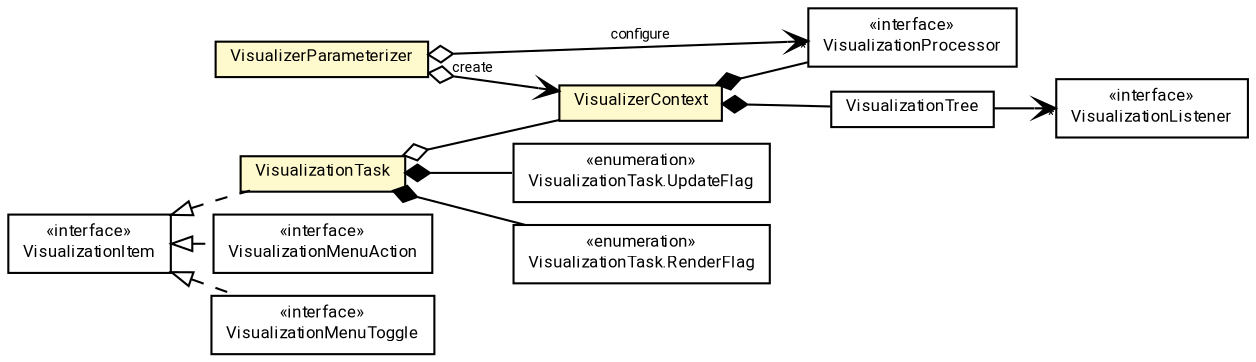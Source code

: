 #!/usr/local/bin/dot
#
# Class diagram 
# Generated by UMLGraph version R5_7_2-60-g0e99a6 (http://www.spinellis.gr/umlgraph/)
#

digraph G {
	graph [fontnames="svg"]
	edge [fontname="Roboto",fontsize=7,labelfontname="Roboto",labelfontsize=7,color="black"];
	node [fontname="Roboto",fontcolor="black",fontsize=8,shape=plaintext,margin=0,width=0,height=0];
	nodesep=0.15;
	ranksep=0.25;
	rankdir=LR;
	// de.lmu.ifi.dbs.elki.visualization.VisualizationListener
	c105717 [label=<<table title="de.lmu.ifi.dbs.elki.visualization.VisualizationListener" border="0" cellborder="1" cellspacing="0" cellpadding="2" href="VisualizationListener.html" target="_parent">
		<tr><td><table border="0" cellspacing="0" cellpadding="1">
		<tr><td align="center" balign="center"> &#171;interface&#187; </td></tr>
		<tr><td align="center" balign="center"> <font face="Roboto">VisualizationListener</font> </td></tr>
		</table></td></tr>
		</table>>, URL="VisualizationListener.html"];
	// de.lmu.ifi.dbs.elki.visualization.VisualizationMenuAction
	c105718 [label=<<table title="de.lmu.ifi.dbs.elki.visualization.VisualizationMenuAction" border="0" cellborder="1" cellspacing="0" cellpadding="2" href="VisualizationMenuAction.html" target="_parent">
		<tr><td><table border="0" cellspacing="0" cellpadding="1">
		<tr><td align="center" balign="center"> &#171;interface&#187; </td></tr>
		<tr><td align="center" balign="center"> <font face="Roboto">VisualizationMenuAction</font> </td></tr>
		</table></td></tr>
		</table>>, URL="VisualizationMenuAction.html"];
	// de.lmu.ifi.dbs.elki.visualization.VisualizationMenuToggle
	c105719 [label=<<table title="de.lmu.ifi.dbs.elki.visualization.VisualizationMenuToggle" border="0" cellborder="1" cellspacing="0" cellpadding="2" href="VisualizationMenuToggle.html" target="_parent">
		<tr><td><table border="0" cellspacing="0" cellpadding="1">
		<tr><td align="center" balign="center"> &#171;interface&#187; </td></tr>
		<tr><td align="center" balign="center"> <font face="Roboto">VisualizationMenuToggle</font> </td></tr>
		</table></td></tr>
		</table>>, URL="VisualizationMenuToggle.html"];
	// de.lmu.ifi.dbs.elki.visualization.VisualizerParameterizer
	c105720 [label=<<table title="de.lmu.ifi.dbs.elki.visualization.VisualizerParameterizer" border="0" cellborder="1" cellspacing="0" cellpadding="2" bgcolor="LemonChiffon" href="VisualizerParameterizer.html" target="_parent">
		<tr><td><table border="0" cellspacing="0" cellpadding="1">
		<tr><td align="center" balign="center"> <font face="Roboto">VisualizerParameterizer</font> </td></tr>
		</table></td></tr>
		</table>>, URL="VisualizerParameterizer.html"];
	// de.lmu.ifi.dbs.elki.visualization.VisualizationItem
	c105722 [label=<<table title="de.lmu.ifi.dbs.elki.visualization.VisualizationItem" border="0" cellborder="1" cellspacing="0" cellpadding="2" href="VisualizationItem.html" target="_parent">
		<tr><td><table border="0" cellspacing="0" cellpadding="1">
		<tr><td align="center" balign="center"> &#171;interface&#187; </td></tr>
		<tr><td align="center" balign="center"> <font face="Roboto">VisualizationItem</font> </td></tr>
		</table></td></tr>
		</table>>, URL="VisualizationItem.html"];
	// de.lmu.ifi.dbs.elki.visualization.VisualizerContext
	c105723 [label=<<table title="de.lmu.ifi.dbs.elki.visualization.VisualizerContext" border="0" cellborder="1" cellspacing="0" cellpadding="2" bgcolor="LemonChiffon" href="VisualizerContext.html" target="_parent">
		<tr><td><table border="0" cellspacing="0" cellpadding="1">
		<tr><td align="center" balign="center"> <font face="Roboto">VisualizerContext</font> </td></tr>
		</table></td></tr>
		</table>>, URL="VisualizerContext.html"];
	// de.lmu.ifi.dbs.elki.visualization.VisualizationTree
	c105740 [label=<<table title="de.lmu.ifi.dbs.elki.visualization.VisualizationTree" border="0" cellborder="1" cellspacing="0" cellpadding="2" href="VisualizationTree.html" target="_parent">
		<tr><td><table border="0" cellspacing="0" cellpadding="1">
		<tr><td align="center" balign="center"> <font face="Roboto">VisualizationTree</font> </td></tr>
		</table></td></tr>
		</table>>, URL="VisualizationTree.html"];
	// de.lmu.ifi.dbs.elki.visualization.VisualizationProcessor
	c105796 [label=<<table title="de.lmu.ifi.dbs.elki.visualization.VisualizationProcessor" border="0" cellborder="1" cellspacing="0" cellpadding="2" href="VisualizationProcessor.html" target="_parent">
		<tr><td><table border="0" cellspacing="0" cellpadding="1">
		<tr><td align="center" balign="center"> &#171;interface&#187; </td></tr>
		<tr><td align="center" balign="center"> <font face="Roboto">VisualizationProcessor</font> </td></tr>
		</table></td></tr>
		</table>>, URL="VisualizationProcessor.html"];
	// de.lmu.ifi.dbs.elki.visualization.VisualizationTask
	c105826 [label=<<table title="de.lmu.ifi.dbs.elki.visualization.VisualizationTask" border="0" cellborder="1" cellspacing="0" cellpadding="2" bgcolor="LemonChiffon" href="VisualizationTask.html" target="_parent">
		<tr><td><table border="0" cellspacing="0" cellpadding="1">
		<tr><td align="center" balign="center"> <font face="Roboto">VisualizationTask</font> </td></tr>
		</table></td></tr>
		</table>>, URL="VisualizationTask.html"];
	// de.lmu.ifi.dbs.elki.visualization.VisualizationTask.RenderFlag
	c105827 [label=<<table title="de.lmu.ifi.dbs.elki.visualization.VisualizationTask.RenderFlag" border="0" cellborder="1" cellspacing="0" cellpadding="2" href="VisualizationTask.RenderFlag.html" target="_parent">
		<tr><td><table border="0" cellspacing="0" cellpadding="1">
		<tr><td align="center" balign="center"> &#171;enumeration&#187; </td></tr>
		<tr><td align="center" balign="center"> <font face="Roboto">VisualizationTask.RenderFlag</font> </td></tr>
		</table></td></tr>
		</table>>, URL="VisualizationTask.RenderFlag.html"];
	// de.lmu.ifi.dbs.elki.visualization.VisualizationTask.UpdateFlag
	c105828 [label=<<table title="de.lmu.ifi.dbs.elki.visualization.VisualizationTask.UpdateFlag" border="0" cellborder="1" cellspacing="0" cellpadding="2" href="VisualizationTask.UpdateFlag.html" target="_parent">
		<tr><td><table border="0" cellspacing="0" cellpadding="1">
		<tr><td align="center" balign="center"> &#171;enumeration&#187; </td></tr>
		<tr><td align="center" balign="center"> <font face="Roboto">VisualizationTask.UpdateFlag</font> </td></tr>
		</table></td></tr>
		</table>>, URL="VisualizationTask.UpdateFlag.html"];
	// de.lmu.ifi.dbs.elki.visualization.VisualizationMenuAction implements de.lmu.ifi.dbs.elki.visualization.VisualizationItem
	c105722 -> c105718 [arrowtail=empty,style=dashed,dir=back,weight=9];
	// de.lmu.ifi.dbs.elki.visualization.VisualizationMenuToggle implements de.lmu.ifi.dbs.elki.visualization.VisualizationItem
	c105722 -> c105719 [arrowtail=empty,style=dashed,dir=back,weight=9];
	// de.lmu.ifi.dbs.elki.visualization.VisualizerParameterizer navhas de.lmu.ifi.dbs.elki.visualization.VisualizerContext
	c105720 -> c105723 [arrowhead=open,arrowtail=ediamond,dir=both,weight=3,label="create"];
	// de.lmu.ifi.dbs.elki.visualization.VisualizerParameterizer navhas de.lmu.ifi.dbs.elki.visualization.VisualizationProcessor
	c105720 -> c105796 [arrowhead=open,arrowtail=ediamond,dir=both,weight=3,label="configure",headlabel="*"];
	// de.lmu.ifi.dbs.elki.visualization.VisualizerContext composed de.lmu.ifi.dbs.elki.visualization.VisualizationTree
	c105723 -> c105740 [arrowhead=none,arrowtail=diamond,dir=back,weight=6];
	// de.lmu.ifi.dbs.elki.visualization.VisualizerContext composed de.lmu.ifi.dbs.elki.visualization.VisualizationProcessor
	c105723 -> c105796 [arrowhead=none,arrowtail=diamond,dir=back,weight=6];
	// de.lmu.ifi.dbs.elki.visualization.VisualizationTask implements de.lmu.ifi.dbs.elki.visualization.VisualizationItem
	c105722 -> c105826 [arrowtail=empty,style=dashed,dir=back,weight=9];
	// de.lmu.ifi.dbs.elki.visualization.VisualizationTask composed de.lmu.ifi.dbs.elki.visualization.VisualizationTask.RenderFlag
	c105826 -> c105827 [arrowhead=none,arrowtail=diamond,dir=back,weight=6];
	// de.lmu.ifi.dbs.elki.visualization.VisualizationTask composed de.lmu.ifi.dbs.elki.visualization.VisualizationTask.UpdateFlag
	c105826 -> c105828 [arrowhead=none,arrowtail=diamond,dir=back,weight=6];
	// de.lmu.ifi.dbs.elki.visualization.VisualizationTask has de.lmu.ifi.dbs.elki.visualization.VisualizerContext
	c105826 -> c105723 [arrowhead=none,arrowtail=ediamond,dir=back,weight=4];
	// de.lmu.ifi.dbs.elki.visualization.VisualizationTree navassoc de.lmu.ifi.dbs.elki.visualization.VisualizationListener
	c105740 -> c105717 [arrowhead=open,weight=1,headlabel="*"];
}

